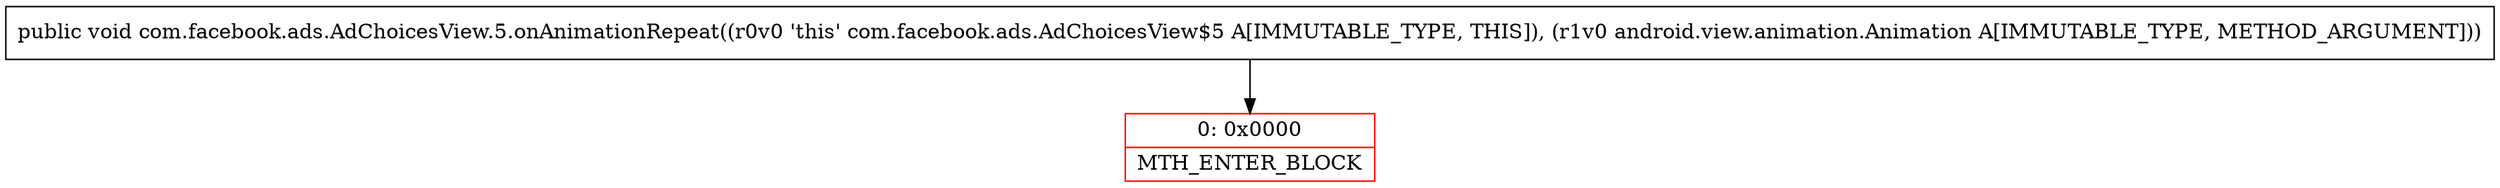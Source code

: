 digraph "CFG forcom.facebook.ads.AdChoicesView.5.onAnimationRepeat(Landroid\/view\/animation\/Animation;)V" {
subgraph cluster_Region_1377866045 {
label = "R(0)";
node [shape=record,color=blue];
}
Node_0 [shape=record,color=red,label="{0\:\ 0x0000|MTH_ENTER_BLOCK\l}"];
MethodNode[shape=record,label="{public void com.facebook.ads.AdChoicesView.5.onAnimationRepeat((r0v0 'this' com.facebook.ads.AdChoicesView$5 A[IMMUTABLE_TYPE, THIS]), (r1v0 android.view.animation.Animation A[IMMUTABLE_TYPE, METHOD_ARGUMENT])) }"];
MethodNode -> Node_0;
}

